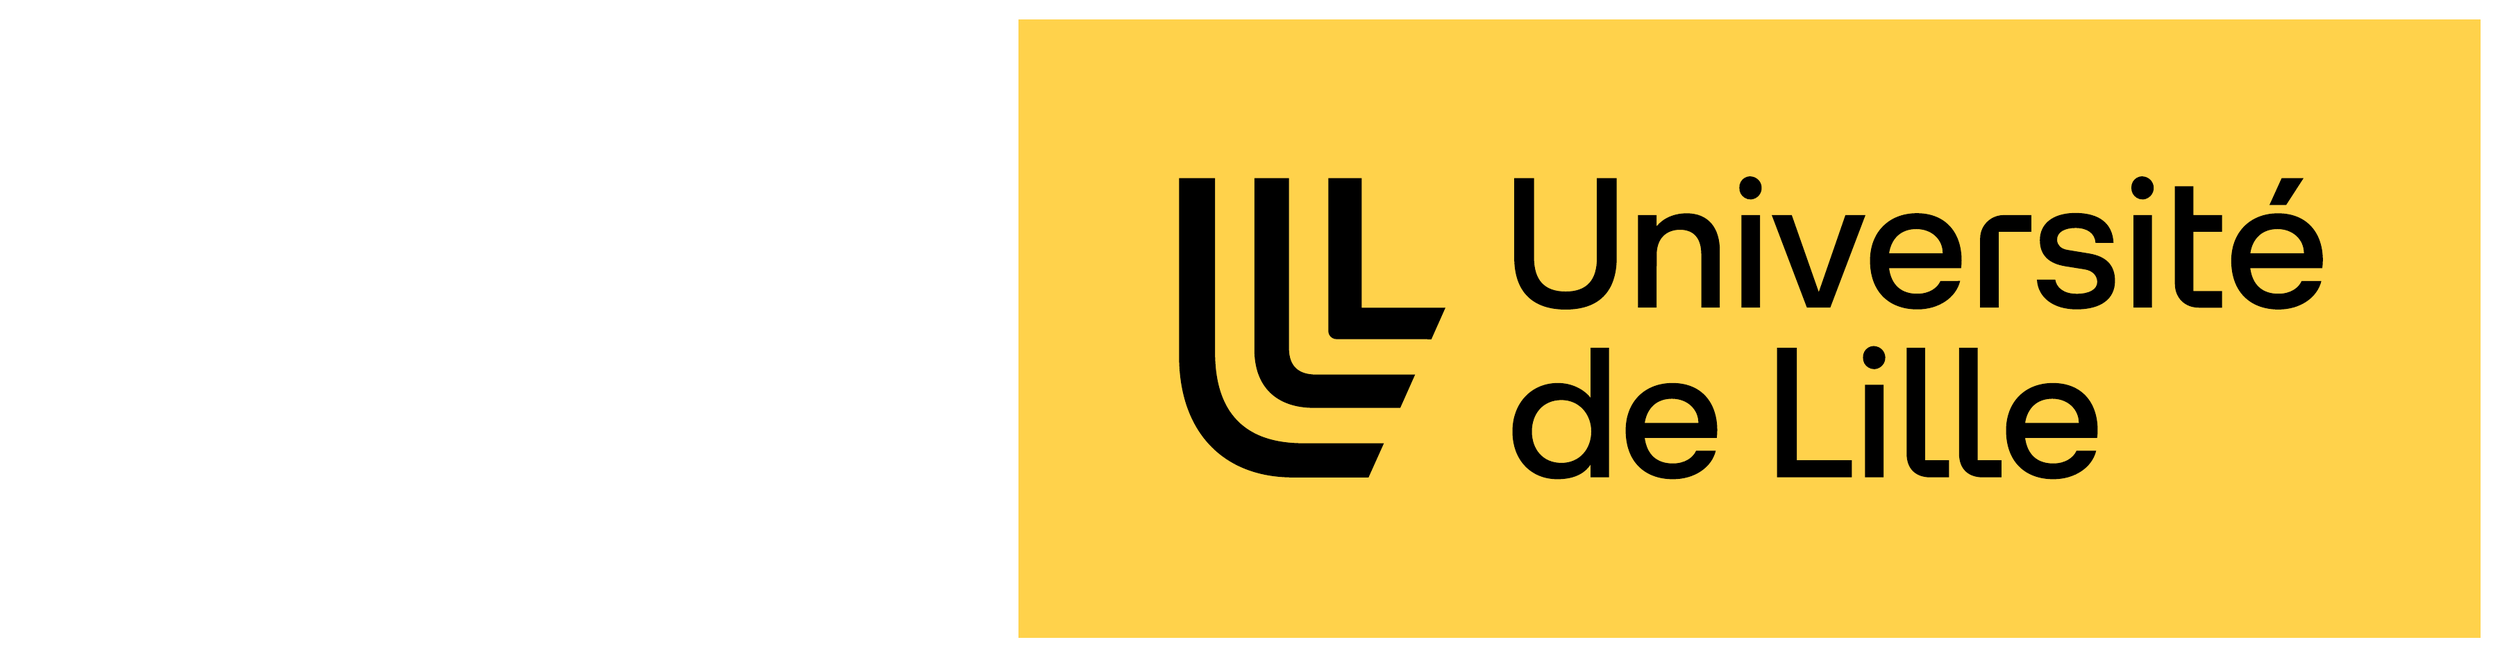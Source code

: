 \usetikzlibrary{svg.path}
\definecolor{jaunedetermine}{RGB}{255,210,75} % = #FFD24B
\begin{tikzpicture}[x=1pt,y=1pt,yscale=-1]
  \fill[jaunedetermine] svg{M0 0h761.12v322.23h-761.12z};
  % \fill[yellow] (0,0) rectangle (761.12,322.23);% real bounding box
  \fill svg{M83.69 82.73v92.52c0 39.54 22.93 63.29 59.19 63.29h39.42l8-17.78h-42.08c-29.8 0-45.81-15.29-45.81-47.5v-90.53h-18.72zm39.2 0v89.21c0 19.32 11.35 30.41 31.16 30.41h44.75l7.74-17.35h-51.63c-9.13 0-14.02-4.41-14.02-13.73v-88.54h-18zm38.48 0v79.44a4.31 4.31 0 0 0 4.43 4.44h49.2l7.32-16.42h-43.59v-67.46h-17.36z};
  \fill svg{M380.91 81.78a5.71 5.71 0 0 0-5.6 6.01 5.85 5.85 0 0 0 6 6.07 6 6 0 0 0 0-12v-.07a5.71 5.71 0 0 0-.4-.01zm204.05 0a5.71 5.71 0 0 0-5.6 6.01 5.85 5.85 0 0 0 6 6.07 6 6 0 0 0 0-12v-.07a5.71 5.71 0 0 0-.4-.01zm-326.82 .97v41.25c0 18.2 9.82 27.15 26.77 27.15s26.58-9 26.58-27.15v-41.25h-10.31v41.41c0 11.56-5.1 17.62-16.27 17.62s-16.47-6.06-16.47-17.62v-41.41h-10.3zm399.45 0-6.36 13.97h8.67l9.05-13.97h-11.36zm-55.59 4.25v50.75c0 7.32 5.2 12.42 12.52 12.42h12v-8.67h-14.87v-30.82h14.93v-8.68h-14.93v-15h-9.65zm-51.79 13.88c-11.94 0-18.49 5.78-18.49 14.16 0 8.09 5 12.23 13.2 13.58l10.21 1.63c4.62 .78 6.45 3.76 6.45 6.55 0 3.86-4.05 6.16-10.69 6.16-7.22 0-10.59-3.56-11.17-7.41h-9.53c.57 9.44 8.56 15.5 20.7 15.5 12.42 0 19.93-5.29 19.93-14.82 0-8.23-4.62-12.74-13.29-14.23l-11.07-1.83c-3.76-.58-5.78-2.41-5.78-5.49 0-3.85 4-6 9.53-6 6.46 0 10.12 2.89 10.5 7.71h9.34c-.48-10-7.32-15.51-19.84-15.51zm-82.52 .12c-14.55 0-24.37 9.92-24.37 24.65 0 16 9.63 25.42 24.65 25.42 11.08 0 20.13-6.06 22.25-14.82l-10.22 .05c-1.73 3.85-6.06 6.64-12.13 6.64-8.28 0-13.48-4.53-14.64-13.29h37.47a28.61 28.61 0 0 0 .29-4c0-14.73-8.47-24.65-23.3-24.65zm-119.8 .05c-6.45 0-12.23 2.5-15.7 6.84v-5.89h-9.63v48.15h9.63l.1-27.64c0-8 4.62-12.9 12.13-12.9 7.23 0 11.08 4.43 11.08 12.9v27.64h9.63v-29.74c0-11.66-5.88-19.36-17.24-19.36zm307.8 0c-14.54 0-24.36 9.92-24.36 24.65 0 16 9.63 25.42 24.65 25.42 11.08 0 20.13-6.06 22.25-14.82h-10.23c-1.73 3.85-6.07 6.64-12.13 6.64-8.29 0-13.49-4.53-14.64-13.29h37.46a28.61 28.61 0 0 0 .31-3.95c0-14.73-8.48-24.65-23.31-24.65zm-143.03 .94a12.2 12.2 0 0 0-12.03 12.63v35.53h9.63l-.01-39.47h17v-8.68h-14a12.2 12.2 0 0 0-.59-.01zm-136.27 .02v48.15h9.63v-48.15h-9.63zm15.8 0 18.3 48.15h12.13l18.3-48.15h-10.41l-13.86 40.06-14.06-40.06h-10.4zm188.26 0v48.15h9.63v-48.15h-9.63zm-113.05 7.23c8.09 0 13.77 5.39 13.77 12.61h-27.93c1.16-7.7 6.16-12.61 14.16-12.61zm188 0c7.99 0 13.77 5.39 13.77 12.61h-27.92c1.15-7.7 6.16-12.61 14.15-12.61zm-210.14 60.89a5.71 5.71 0 0 0-5.6 6.01 5.85 5.85 0 0 0 6 6.07 6 6 0 0 0 0-12v-.07a5.71 5.71 0 0 0-.4-.01zm-147.41 .97v26c-3.47-4.43-9.63-7.7-17.05-7.7-13.58 0-23.59 10.3-23.59 25.23s9.72 24.84 23.4 24.84c7.8 0 13.77-2.4 17.24-7.6v6.64h9.63v-67.41h-9.63zm97.06 0v67.41h38.91v-8.86h-28.6v-58.55h-10.31zm67.46 0v55.08c0 7.71 4.53 12.33 12.43 12.33h9.63v-8.86h-12.43v-58.55h-9.63zm27.3 0v55.08c0 7.71 4.53 12.33 12.42 12.33h9.63v-8.86h-12.42v-58.55h-9.63zm-149.16 18.3c-14.54 0-24.37 9.92-24.37 24.65 0 16 9.63 25.42 24.66 25.42 11.07 0 20.12-6.06 22.24-14.83h-10.21c-1.73 3.85-6.06 6.65-12.13 6.65-8.28 0-13.48-4.53-14.64-13.29h37.46a27.14 27.14 0 0 0 .29-3.95c0-14.73-8.47-24.65-23.3-24.65zm197.99 0c-14.54 0-24.37 9.92-24.37 24.65 0 16 9.63 25.42 24.65 25.42 11.08 0 20.13-6.06 22.25-14.83h-10.21c-1.73 3.85-6.06 6.65-12.13 6.65-8.28 0-13.48-4.53-14.64-13.29h37.46a28.61 28.61 0 0 0 .29-3.95c0-14.73-8.48-24.65-23.3-24.65zm-97.75 .96v48.15h9.63v-48.15h-9.63zm-100.53 7.22c7.99 0 13.78 5.42 13.78 12.62h-27.94c1.16-7.71 6.17-12.62 14.16-12.62zm197.99 0c8 0 13.79 5.42 13.79 12.62h-27.95c1.16-7.71 6.16-12.62 14.16-12.62zm-255.48 .68c9.15 0 15.5 7.22 15.5 16.37s-6.07 16.37-15.5 16.37c-9.82 0-15.41-7.22-15.41-16.37s5.68-16.37 15.41-16.37z};
\end{tikzpicture}
